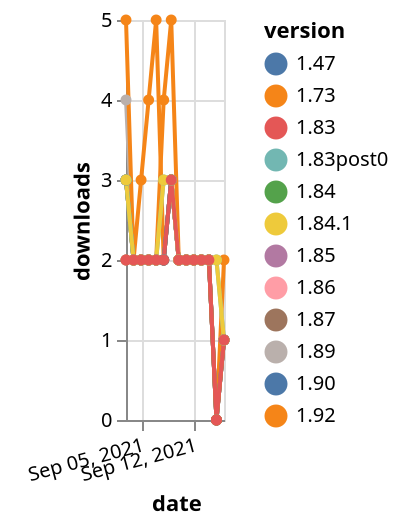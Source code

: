 {"$schema": "https://vega.github.io/schema/vega-lite/v5.json", "description": "A simple bar chart with embedded data.", "data": {"values": [{"date": "2021-09-03", "total": 212, "delta": 3, "version": "1.85"}, {"date": "2021-09-04", "total": 214, "delta": 2, "version": "1.85"}, {"date": "2021-09-05", "total": 216, "delta": 2, "version": "1.85"}, {"date": "2021-09-06", "total": 218, "delta": 2, "version": "1.85"}, {"date": "2021-09-07", "total": 220, "delta": 2, "version": "1.85"}, {"date": "2021-09-08", "total": 222, "delta": 2, "version": "1.85"}, {"date": "2021-09-09", "total": 225, "delta": 3, "version": "1.85"}, {"date": "2021-09-10", "total": 227, "delta": 2, "version": "1.85"}, {"date": "2021-09-11", "total": 229, "delta": 2, "version": "1.85"}, {"date": "2021-09-12", "total": 231, "delta": 2, "version": "1.85"}, {"date": "2021-09-13", "total": 233, "delta": 2, "version": "1.85"}, {"date": "2021-09-14", "total": 235, "delta": 2, "version": "1.85"}, {"date": "2021-09-15", "total": 235, "delta": 0, "version": "1.85"}, {"date": "2021-09-16", "total": 236, "delta": 1, "version": "1.85"}, {"date": "2021-09-03", "total": 199, "delta": 3, "version": "1.87"}, {"date": "2021-09-04", "total": 201, "delta": 2, "version": "1.87"}, {"date": "2021-09-05", "total": 203, "delta": 2, "version": "1.87"}, {"date": "2021-09-06", "total": 205, "delta": 2, "version": "1.87"}, {"date": "2021-09-07", "total": 207, "delta": 2, "version": "1.87"}, {"date": "2021-09-08", "total": 209, "delta": 2, "version": "1.87"}, {"date": "2021-09-09", "total": 212, "delta": 3, "version": "1.87"}, {"date": "2021-09-10", "total": 214, "delta": 2, "version": "1.87"}, {"date": "2021-09-11", "total": 216, "delta": 2, "version": "1.87"}, {"date": "2021-09-12", "total": 218, "delta": 2, "version": "1.87"}, {"date": "2021-09-13", "total": 220, "delta": 2, "version": "1.87"}, {"date": "2021-09-14", "total": 222, "delta": 2, "version": "1.87"}, {"date": "2021-09-15", "total": 222, "delta": 0, "version": "1.87"}, {"date": "2021-09-16", "total": 223, "delta": 1, "version": "1.87"}, {"date": "2021-09-03", "total": 110, "delta": 4, "version": "1.89"}, {"date": "2021-09-04", "total": 112, "delta": 2, "version": "1.89"}, {"date": "2021-09-05", "total": 114, "delta": 2, "version": "1.89"}, {"date": "2021-09-06", "total": 116, "delta": 2, "version": "1.89"}, {"date": "2021-09-07", "total": 118, "delta": 2, "version": "1.89"}, {"date": "2021-09-08", "total": 120, "delta": 2, "version": "1.89"}, {"date": "2021-09-09", "total": 123, "delta": 3, "version": "1.89"}, {"date": "2021-09-10", "total": 125, "delta": 2, "version": "1.89"}, {"date": "2021-09-11", "total": 127, "delta": 2, "version": "1.89"}, {"date": "2021-09-12", "total": 129, "delta": 2, "version": "1.89"}, {"date": "2021-09-13", "total": 131, "delta": 2, "version": "1.89"}, {"date": "2021-09-14", "total": 133, "delta": 2, "version": "1.89"}, {"date": "2021-09-15", "total": 133, "delta": 0, "version": "1.89"}, {"date": "2021-09-16", "total": 134, "delta": 1, "version": "1.89"}, {"date": "2021-09-03", "total": 22, "delta": 5, "version": "1.92"}, {"date": "2021-09-04", "total": 24, "delta": 2, "version": "1.92"}, {"date": "2021-09-05", "total": 27, "delta": 3, "version": "1.92"}, {"date": "2021-09-06", "total": 31, "delta": 4, "version": "1.92"}, {"date": "2021-09-07", "total": 36, "delta": 5, "version": "1.92"}, {"date": "2021-09-08", "total": 38, "delta": 2, "version": "1.92"}, {"date": "2021-09-09", "total": 41, "delta": 3, "version": "1.92"}, {"date": "2021-09-10", "total": 43, "delta": 2, "version": "1.92"}, {"date": "2021-09-11", "total": 45, "delta": 2, "version": "1.92"}, {"date": "2021-09-12", "total": 47, "delta": 2, "version": "1.92"}, {"date": "2021-09-13", "total": 49, "delta": 2, "version": "1.92"}, {"date": "2021-09-14", "total": 51, "delta": 2, "version": "1.92"}, {"date": "2021-09-15", "total": 51, "delta": 0, "version": "1.92"}, {"date": "2021-09-16", "total": 53, "delta": 2, "version": "1.92"}, {"date": "2021-09-03", "total": 83, "delta": 3, "version": "1.90"}, {"date": "2021-09-04", "total": 85, "delta": 2, "version": "1.90"}, {"date": "2021-09-05", "total": 87, "delta": 2, "version": "1.90"}, {"date": "2021-09-06", "total": 89, "delta": 2, "version": "1.90"}, {"date": "2021-09-07", "total": 91, "delta": 2, "version": "1.90"}, {"date": "2021-09-08", "total": 93, "delta": 2, "version": "1.90"}, {"date": "2021-09-09", "total": 96, "delta": 3, "version": "1.90"}, {"date": "2021-09-10", "total": 98, "delta": 2, "version": "1.90"}, {"date": "2021-09-11", "total": 100, "delta": 2, "version": "1.90"}, {"date": "2021-09-12", "total": 102, "delta": 2, "version": "1.90"}, {"date": "2021-09-13", "total": 104, "delta": 2, "version": "1.90"}, {"date": "2021-09-14", "total": 106, "delta": 2, "version": "1.90"}, {"date": "2021-09-15", "total": 106, "delta": 0, "version": "1.90"}, {"date": "2021-09-16", "total": 107, "delta": 1, "version": "1.90"}, {"date": "2021-09-03", "total": 196, "delta": 3, "version": "1.86"}, {"date": "2021-09-04", "total": 198, "delta": 2, "version": "1.86"}, {"date": "2021-09-05", "total": 200, "delta": 2, "version": "1.86"}, {"date": "2021-09-06", "total": 202, "delta": 2, "version": "1.86"}, {"date": "2021-09-07", "total": 204, "delta": 2, "version": "1.86"}, {"date": "2021-09-08", "total": 206, "delta": 2, "version": "1.86"}, {"date": "2021-09-09", "total": 209, "delta": 3, "version": "1.86"}, {"date": "2021-09-10", "total": 211, "delta": 2, "version": "1.86"}, {"date": "2021-09-11", "total": 213, "delta": 2, "version": "1.86"}, {"date": "2021-09-12", "total": 215, "delta": 2, "version": "1.86"}, {"date": "2021-09-13", "total": 217, "delta": 2, "version": "1.86"}, {"date": "2021-09-14", "total": 219, "delta": 2, "version": "1.86"}, {"date": "2021-09-15", "total": 219, "delta": 0, "version": "1.86"}, {"date": "2021-09-16", "total": 220, "delta": 1, "version": "1.86"}, {"date": "2021-09-03", "total": 245, "delta": 3, "version": "1.84"}, {"date": "2021-09-04", "total": 247, "delta": 2, "version": "1.84"}, {"date": "2021-09-05", "total": 249, "delta": 2, "version": "1.84"}, {"date": "2021-09-06", "total": 251, "delta": 2, "version": "1.84"}, {"date": "2021-09-07", "total": 253, "delta": 2, "version": "1.84"}, {"date": "2021-09-08", "total": 255, "delta": 2, "version": "1.84"}, {"date": "2021-09-09", "total": 258, "delta": 3, "version": "1.84"}, {"date": "2021-09-10", "total": 260, "delta": 2, "version": "1.84"}, {"date": "2021-09-11", "total": 262, "delta": 2, "version": "1.84"}, {"date": "2021-09-12", "total": 264, "delta": 2, "version": "1.84"}, {"date": "2021-09-13", "total": 266, "delta": 2, "version": "1.84"}, {"date": "2021-09-14", "total": 268, "delta": 2, "version": "1.84"}, {"date": "2021-09-15", "total": 268, "delta": 0, "version": "1.84"}, {"date": "2021-09-16", "total": 269, "delta": 1, "version": "1.84"}, {"date": "2021-09-03", "total": 1604, "delta": 2, "version": "1.47"}, {"date": "2021-09-04", "total": 1606, "delta": 2, "version": "1.47"}, {"date": "2021-09-05", "total": 1608, "delta": 2, "version": "1.47"}, {"date": "2021-09-06", "total": 1610, "delta": 2, "version": "1.47"}, {"date": "2021-09-07", "total": 1612, "delta": 2, "version": "1.47"}, {"date": "2021-09-08", "total": 1614, "delta": 2, "version": "1.47"}, {"date": "2021-09-09", "total": 1617, "delta": 3, "version": "1.47"}, {"date": "2021-09-10", "total": 1619, "delta": 2, "version": "1.47"}, {"date": "2021-09-11", "total": 1621, "delta": 2, "version": "1.47"}, {"date": "2021-09-12", "total": 1623, "delta": 2, "version": "1.47"}, {"date": "2021-09-13", "total": 1625, "delta": 2, "version": "1.47"}, {"date": "2021-09-14", "total": 1627, "delta": 2, "version": "1.47"}, {"date": "2021-09-15", "total": 1627, "delta": 0, "version": "1.47"}, {"date": "2021-09-16", "total": 1628, "delta": 1, "version": "1.47"}, {"date": "2021-09-03", "total": 521, "delta": 2, "version": "1.73"}, {"date": "2021-09-04", "total": 523, "delta": 2, "version": "1.73"}, {"date": "2021-09-05", "total": 525, "delta": 2, "version": "1.73"}, {"date": "2021-09-06", "total": 527, "delta": 2, "version": "1.73"}, {"date": "2021-09-07", "total": 529, "delta": 2, "version": "1.73"}, {"date": "2021-09-08", "total": 533, "delta": 4, "version": "1.73"}, {"date": "2021-09-09", "total": 538, "delta": 5, "version": "1.73"}, {"date": "2021-09-10", "total": 540, "delta": 2, "version": "1.73"}, {"date": "2021-09-11", "total": 542, "delta": 2, "version": "1.73"}, {"date": "2021-09-12", "total": 544, "delta": 2, "version": "1.73"}, {"date": "2021-09-13", "total": 546, "delta": 2, "version": "1.73"}, {"date": "2021-09-14", "total": 548, "delta": 2, "version": "1.73"}, {"date": "2021-09-15", "total": 548, "delta": 0, "version": "1.73"}, {"date": "2021-09-16", "total": 549, "delta": 1, "version": "1.73"}, {"date": "2021-09-03", "total": 248, "delta": 3, "version": "1.83post0"}, {"date": "2021-09-04", "total": 250, "delta": 2, "version": "1.83post0"}, {"date": "2021-09-05", "total": 252, "delta": 2, "version": "1.83post0"}, {"date": "2021-09-06", "total": 254, "delta": 2, "version": "1.83post0"}, {"date": "2021-09-07", "total": 256, "delta": 2, "version": "1.83post0"}, {"date": "2021-09-08", "total": 259, "delta": 3, "version": "1.83post0"}, {"date": "2021-09-09", "total": 262, "delta": 3, "version": "1.83post0"}, {"date": "2021-09-10", "total": 264, "delta": 2, "version": "1.83post0"}, {"date": "2021-09-11", "total": 266, "delta": 2, "version": "1.83post0"}, {"date": "2021-09-12", "total": 268, "delta": 2, "version": "1.83post0"}, {"date": "2021-09-13", "total": 270, "delta": 2, "version": "1.83post0"}, {"date": "2021-09-14", "total": 272, "delta": 2, "version": "1.83post0"}, {"date": "2021-09-15", "total": 274, "delta": 2, "version": "1.83post0"}, {"date": "2021-09-16", "total": 275, "delta": 1, "version": "1.83post0"}, {"date": "2021-09-03", "total": 255, "delta": 3, "version": "1.84.1"}, {"date": "2021-09-04", "total": 257, "delta": 2, "version": "1.84.1"}, {"date": "2021-09-05", "total": 259, "delta": 2, "version": "1.84.1"}, {"date": "2021-09-06", "total": 261, "delta": 2, "version": "1.84.1"}, {"date": "2021-09-07", "total": 263, "delta": 2, "version": "1.84.1"}, {"date": "2021-09-08", "total": 266, "delta": 3, "version": "1.84.1"}, {"date": "2021-09-09", "total": 269, "delta": 3, "version": "1.84.1"}, {"date": "2021-09-10", "total": 271, "delta": 2, "version": "1.84.1"}, {"date": "2021-09-11", "total": 273, "delta": 2, "version": "1.84.1"}, {"date": "2021-09-12", "total": 275, "delta": 2, "version": "1.84.1"}, {"date": "2021-09-13", "total": 277, "delta": 2, "version": "1.84.1"}, {"date": "2021-09-14", "total": 279, "delta": 2, "version": "1.84.1"}, {"date": "2021-09-15", "total": 281, "delta": 2, "version": "1.84.1"}, {"date": "2021-09-16", "total": 282, "delta": 1, "version": "1.84.1"}, {"date": "2021-09-03", "total": 281, "delta": 2, "version": "1.83"}, {"date": "2021-09-04", "total": 283, "delta": 2, "version": "1.83"}, {"date": "2021-09-05", "total": 285, "delta": 2, "version": "1.83"}, {"date": "2021-09-06", "total": 287, "delta": 2, "version": "1.83"}, {"date": "2021-09-07", "total": 289, "delta": 2, "version": "1.83"}, {"date": "2021-09-08", "total": 291, "delta": 2, "version": "1.83"}, {"date": "2021-09-09", "total": 294, "delta": 3, "version": "1.83"}, {"date": "2021-09-10", "total": 296, "delta": 2, "version": "1.83"}, {"date": "2021-09-11", "total": 298, "delta": 2, "version": "1.83"}, {"date": "2021-09-12", "total": 300, "delta": 2, "version": "1.83"}, {"date": "2021-09-13", "total": 302, "delta": 2, "version": "1.83"}, {"date": "2021-09-14", "total": 304, "delta": 2, "version": "1.83"}, {"date": "2021-09-15", "total": 304, "delta": 0, "version": "1.83"}, {"date": "2021-09-16", "total": 305, "delta": 1, "version": "1.83"}]}, "width": "container", "mark": {"type": "line", "point": {"filled": true}}, "encoding": {"x": {"field": "date", "type": "temporal", "timeUnit": "yearmonthdate", "title": "date", "axis": {"labelAngle": -15}}, "y": {"field": "delta", "type": "quantitative", "title": "downloads"}, "color": {"field": "version", "type": "nominal"}, "tooltip": {"field": "delta"}}}